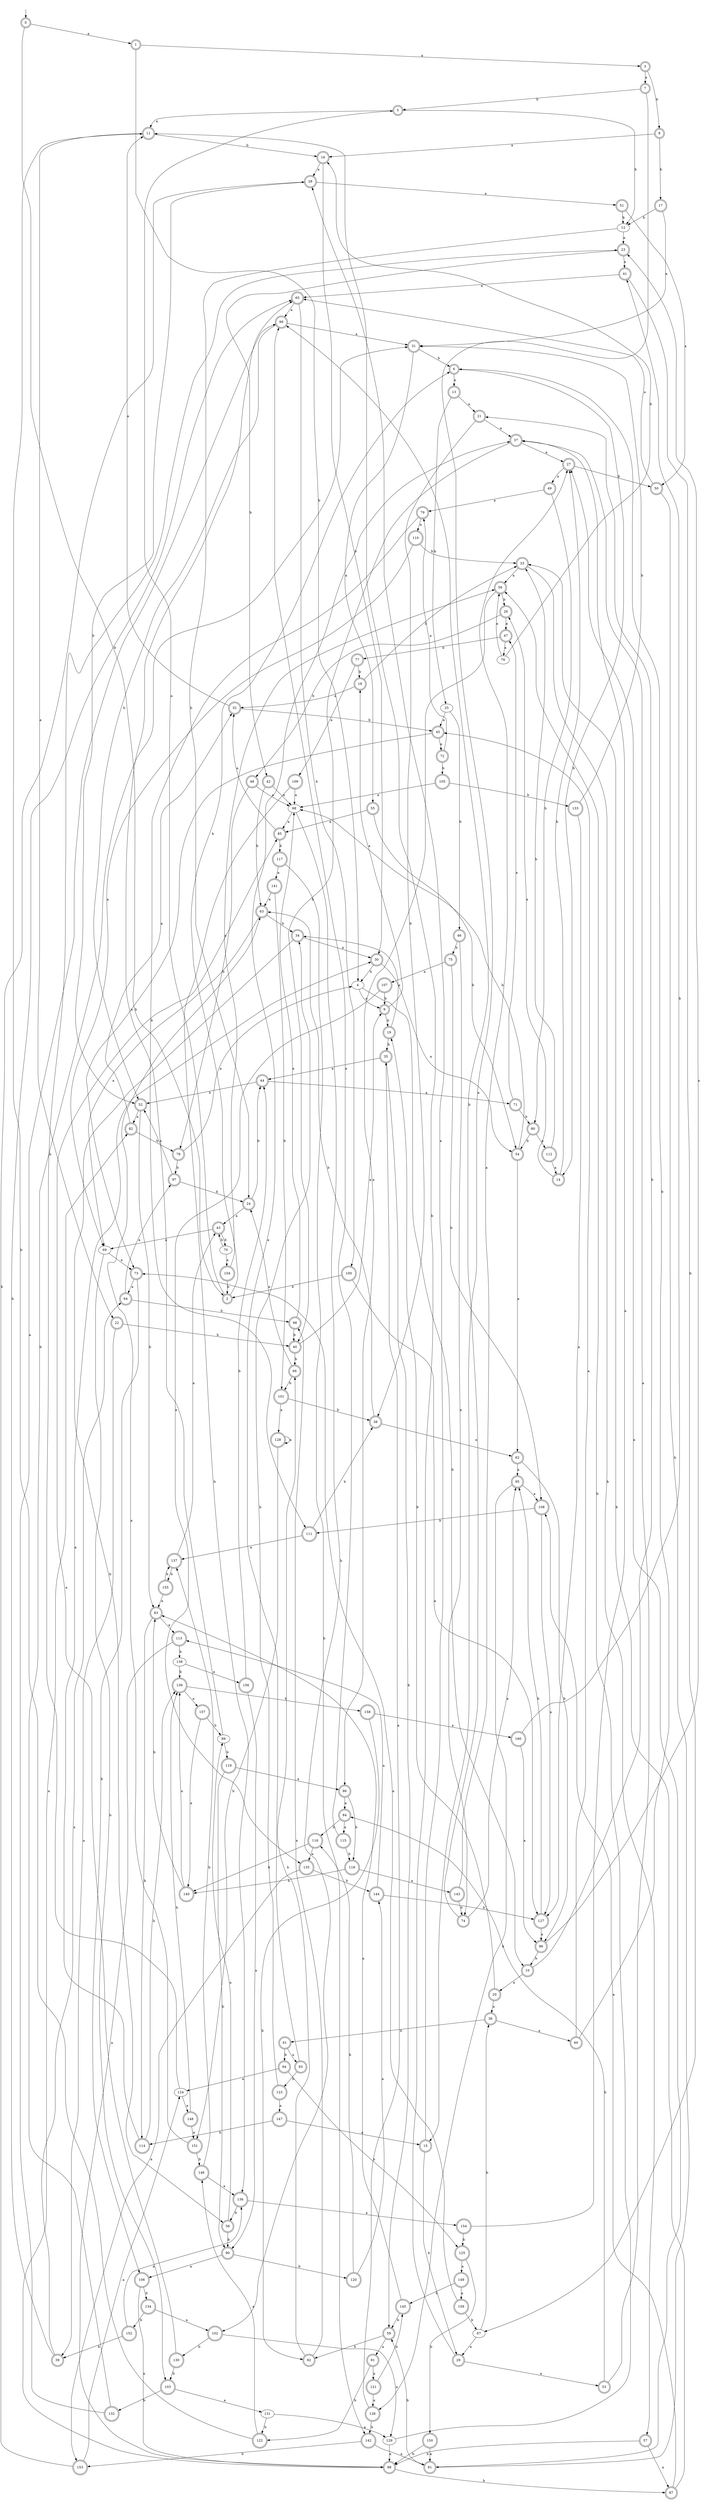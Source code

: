 digraph RandomDFA {
  __start0 [label="", shape=none];
  __start0 -> 0 [label=""];
  0 [shape=circle] [shape=doublecircle]
  0 -> 1 [label="a"]
  0 -> 2 [label="b"]
  1 [shape=doublecircle]
  1 -> 3 [label="a"]
  1 -> 4 [label="b"]
  2 [shape=doublecircle]
  2 -> 5 [label="a"]
  2 -> 6 [label="b"]
  3 [shape=doublecircle]
  3 -> 7 [label="a"]
  3 -> 8 [label="b"]
  4
  4 -> 9 [label="a"]
  4 -> 10 [label="b"]
  5 [shape=doublecircle]
  5 -> 11 [label="a"]
  5 -> 12 [label="b"]
  6 [shape=doublecircle]
  6 -> 13 [label="a"]
  6 -> 14 [label="b"]
  7 [shape=doublecircle]
  7 -> 15 [label="a"]
  7 -> 5 [label="b"]
  8 [shape=doublecircle]
  8 -> 16 [label="a"]
  8 -> 17 [label="b"]
  9 [shape=doublecircle]
  9 -> 18 [label="a"]
  9 -> 19 [label="b"]
  10 [shape=doublecircle]
  10 -> 20 [label="a"]
  10 -> 21 [label="b"]
  11 [shape=doublecircle]
  11 -> 22 [label="a"]
  11 -> 16 [label="b"]
  12
  12 -> 23 [label="a"]
  12 -> 24 [label="b"]
  13 [shape=doublecircle]
  13 -> 21 [label="a"]
  13 -> 25 [label="b"]
  14 [shape=doublecircle]
  14 -> 26 [label="a"]
  14 -> 27 [label="b"]
  15 [shape=doublecircle]
  15 -> 28 [label="a"]
  15 -> 29 [label="b"]
  16 [shape=doublecircle]
  16 -> 28 [label="a"]
  16 -> 30 [label="b"]
  17 [shape=doublecircle]
  17 -> 31 [label="a"]
  17 -> 12 [label="b"]
  18 [shape=doublecircle]
  18 -> 32 [label="a"]
  18 -> 33 [label="b"]
  19 [shape=doublecircle]
  19 -> 34 [label="a"]
  19 -> 35 [label="b"]
  20 [shape=doublecircle]
  20 -> 36 [label="a"]
  20 -> 19 [label="b"]
  21 [shape=doublecircle]
  21 -> 37 [label="a"]
  21 -> 38 [label="b"]
  22 [shape=doublecircle]
  22 -> 39 [label="a"]
  22 -> 40 [label="b"]
  23 [shape=doublecircle]
  23 -> 41 [label="a"]
  23 -> 42 [label="b"]
  24 [shape=doublecircle]
  24 -> 43 [label="a"]
  24 -> 44 [label="b"]
  25
  25 -> 45 [label="a"]
  25 -> 46 [label="b"]
  26 [shape=doublecircle]
  26 -> 47 [label="a"]
  26 -> 48 [label="b"]
  27 [shape=doublecircle]
  27 -> 49 [label="a"]
  27 -> 50 [label="b"]
  28 [shape=doublecircle]
  28 -> 51 [label="a"]
  28 -> 52 [label="b"]
  29 [shape=doublecircle]
  29 -> 53 [label="a"]
  29 -> 11 [label="b"]
  30 [shape=doublecircle]
  30 -> 54 [label="a"]
  30 -> 4 [label="b"]
  31 [shape=doublecircle]
  31 -> 55 [label="a"]
  31 -> 6 [label="b"]
  32 [shape=doublecircle]
  32 -> 11 [label="a"]
  32 -> 45 [label="b"]
  33 [shape=doublecircle]
  33 -> 56 [label="a"]
  33 -> 57 [label="b"]
  34 [shape=doublecircle]
  34 -> 30 [label="a"]
  34 -> 58 [label="b"]
  35 [shape=doublecircle]
  35 -> 44 [label="a"]
  35 -> 59 [label="b"]
  36 [shape=doublecircle]
  36 -> 60 [label="a"]
  36 -> 61 [label="b"]
  37 [shape=doublecircle]
  37 -> 27 [label="a"]
  37 -> 40 [label="b"]
  38 [shape=doublecircle]
  38 -> 62 [label="a"]
  38 -> 63 [label="b"]
  39 [shape=doublecircle]
  39 -> 64 [label="a"]
  39 -> 65 [label="b"]
  40 [shape=doublecircle]
  40 -> 9 [label="a"]
  40 -> 66 [label="b"]
  41 [shape=doublecircle]
  41 -> 65 [label="a"]
  41 -> 67 [label="b"]
  42 [shape=doublecircle]
  42 -> 68 [label="a"]
  42 -> 63 [label="b"]
  43 [shape=doublecircle]
  43 -> 69 [label="a"]
  43 -> 70 [label="b"]
  44 [shape=doublecircle]
  44 -> 71 [label="a"]
  44 -> 52 [label="b"]
  45 [shape=doublecircle]
  45 -> 72 [label="a"]
  45 -> 73 [label="b"]
  46 [shape=doublecircle]
  46 -> 74 [label="a"]
  46 -> 75 [label="b"]
  47 [shape=doublecircle]
  47 -> 76 [label="a"]
  47 -> 77 [label="b"]
  48 [shape=doublecircle]
  48 -> 68 [label="a"]
  48 -> 78 [label="b"]
  49 [shape=doublecircle]
  49 -> 79 [label="a"]
  49 -> 80 [label="b"]
  50 [shape=doublecircle]
  50 -> 65 [label="a"]
  50 -> 81 [label="b"]
  51 [shape=doublecircle]
  51 -> 50 [label="a"]
  51 -> 12 [label="b"]
  52 [shape=doublecircle]
  52 -> 82 [label="a"]
  52 -> 83 [label="b"]
  53 [shape=doublecircle]
  53 -> 37 [label="a"]
  53 -> 84 [label="b"]
  54 [shape=doublecircle]
  54 -> 62 [label="a"]
  54 -> 68 [label="b"]
  55 [shape=doublecircle]
  55 -> 85 [label="a"]
  55 -> 54 [label="b"]
  56 [shape=doublecircle]
  56 -> 86 [label="a"]
  56 -> 26 [label="b"]
  57 [shape=doublecircle]
  57 -> 87 [label="a"]
  57 -> 88 [label="b"]
  58 [shape=doublecircle]
  58 -> 89 [label="a"]
  58 -> 90 [label="b"]
  59 [shape=doublecircle]
  59 -> 91 [label="a"]
  59 -> 92 [label="b"]
  60 [shape=doublecircle]
  60 -> 45 [label="a"]
  60 -> 6 [label="b"]
  61 [shape=doublecircle]
  61 -> 93 [label="a"]
  61 -> 94 [label="b"]
  62 [shape=doublecircle]
  62 -> 95 [label="a"]
  62 -> 96 [label="b"]
  63 [shape=doublecircle]
  63 -> 69 [label="a"]
  63 -> 34 [label="b"]
  64 [shape=doublecircle]
  64 -> 97 [label="a"]
  64 -> 98 [label="b"]
  65 [shape=doublecircle]
  65 -> 99 [label="a"]
  65 -> 100 [label="b"]
  66 [shape=doublecircle]
  66 -> 24 [label="a"]
  66 -> 101 [label="b"]
  67
  67 -> 29 [label="a"]
  67 -> 36 [label="b"]
  68
  68 -> 85 [label="a"]
  68 -> 102 [label="b"]
  69
  69 -> 73 [label="a"]
  69 -> 103 [label="b"]
  70
  70 -> 104 [label="a"]
  70 -> 43 [label="b"]
  71 [shape=doublecircle]
  71 -> 47 [label="a"]
  71 -> 80 [label="b"]
  72 [shape=doublecircle]
  72 -> 79 [label="a"]
  72 -> 105 [label="b"]
  73 [shape=doublecircle]
  73 -> 64 [label="a"]
  73 -> 106 [label="b"]
  74 [shape=doublecircle]
  74 -> 95 [label="a"]
  74 -> 99 [label="b"]
  75 [shape=doublecircle]
  75 -> 107 [label="a"]
  75 -> 108 [label="b"]
  76
  76 -> 56 [label="a"]
  76 -> 16 [label="b"]
  77 [shape=doublecircle]
  77 -> 109 [label="a"]
  77 -> 18 [label="b"]
  78 [shape=doublecircle]
  78 -> 4 [label="a"]
  78 -> 97 [label="b"]
  79 [shape=doublecircle]
  79 -> 110 [label="a"]
  79 -> 111 [label="b"]
  80 [shape=doublecircle]
  80 -> 112 [label="a"]
  80 -> 54 [label="b"]
  81 [shape=doublecircle]
  81 -> 27 [label="a"]
  81 -> 59 [label="b"]
  82 [shape=doublecircle]
  82 -> 32 [label="a"]
  82 -> 78 [label="b"]
  83 [shape=doublecircle]
  83 -> 113 [label="a"]
  83 -> 114 [label="b"]
  84 [shape=doublecircle]
  84 -> 115 [label="a"]
  84 -> 116 [label="b"]
  85 [shape=doublecircle]
  85 -> 32 [label="a"]
  85 -> 117 [label="b"]
  86 [shape=doublecircle]
  86 -> 84 [label="a"]
  86 -> 118 [label="b"]
  87 [shape=doublecircle]
  87 -> 108 [label="a"]
  87 -> 33 [label="b"]
  88 [shape=doublecircle]
  88 -> 82 [label="a"]
  88 -> 87 [label="b"]
  89
  89 -> 65 [label="a"]
  89 -> 119 [label="b"]
  90 [shape=doublecircle]
  90 -> 106 [label="a"]
  90 -> 120 [label="b"]
  91 [shape=doublecircle]
  91 -> 121 [label="a"]
  91 -> 122 [label="b"]
  92 [shape=doublecircle]
  92 -> 98 [label="a"]
  92 -> 66 [label="b"]
  93 [shape=doublecircle]
  93 -> 37 [label="a"]
  93 -> 123 [label="b"]
  94 [shape=doublecircle]
  94 -> 124 [label="a"]
  94 -> 125 [label="b"]
  95 [shape=doublecircle]
  95 -> 108 [label="a"]
  95 -> 126 [label="b"]
  96 [shape=doublecircle]
  96 -> 23 [label="a"]
  96 -> 10 [label="b"]
  97 [shape=doublecircle]
  97 -> 52 [label="a"]
  97 -> 24 [label="b"]
  98 [shape=doublecircle]
  98 -> 68 [label="a"]
  98 -> 40 [label="b"]
  99 [shape=doublecircle]
  99 -> 31 [label="a"]
  99 -> 52 [label="b"]
  100 [shape=doublecircle]
  100 -> 127 [label="a"]
  100 -> 2 [label="b"]
  101 [shape=doublecircle]
  101 -> 128 [label="a"]
  101 -> 38 [label="b"]
  102 [shape=doublecircle]
  102 -> 129 [label="a"]
  102 -> 130 [label="b"]
  103 [shape=doublecircle]
  103 -> 131 [label="a"]
  103 -> 132 [label="b"]
  104 [shape=doublecircle]
  104 -> 56 [label="a"]
  104 -> 2 [label="b"]
  105 [shape=doublecircle]
  105 -> 68 [label="a"]
  105 -> 133 [label="b"]
  106 [shape=doublecircle]
  106 -> 88 [label="a"]
  106 -> 134 [label="b"]
  107 [shape=doublecircle]
  107 -> 135 [label="a"]
  107 -> 9 [label="b"]
  108 [shape=doublecircle]
  108 -> 127 [label="a"]
  108 -> 111 [label="b"]
  109 [shape=doublecircle]
  109 -> 68 [label="a"]
  109 -> 136 [label="b"]
  110 [shape=doublecircle]
  110 -> 69 [label="a"]
  110 -> 33 [label="b"]
  111 [shape=doublecircle]
  111 -> 137 [label="a"]
  111 -> 38 [label="b"]
  112 [shape=doublecircle]
  112 -> 14 [label="a"]
  112 -> 33 [label="b"]
  113 [shape=doublecircle]
  113 -> 88 [label="a"]
  113 -> 138 [label="b"]
  114 [shape=doublecircle]
  114 -> 30 [label="a"]
  114 -> 139 [label="b"]
  115 [shape=doublecircle]
  115 -> 99 [label="a"]
  115 -> 118 [label="b"]
  116 [shape=doublecircle]
  116 -> 135 [label="a"]
  116 -> 140 [label="b"]
  117 [shape=doublecircle]
  117 -> 141 [label="a"]
  117 -> 142 [label="b"]
  118 [shape=doublecircle]
  118 -> 143 [label="a"]
  118 -> 140 [label="b"]
  119 [shape=doublecircle]
  119 -> 86 [label="a"]
  119 -> 90 [label="b"]
  120 [shape=doublecircle]
  120 -> 144 [label="a"]
  120 -> 116 [label="b"]
  121 [shape=doublecircle]
  121 -> 126 [label="a"]
  121 -> 145 [label="b"]
  122 [shape=doublecircle]
  122 -> 146 [label="a"]
  122 -> 11 [label="b"]
  123 [shape=doublecircle]
  123 -> 147 [label="a"]
  123 -> 34 [label="b"]
  124
  124 -> 148 [label="a"]
  124 -> 23 [label="b"]
  125 [shape=doublecircle]
  125 -> 149 [label="a"]
  125 -> 150 [label="b"]
  126 [shape=doublecircle]
  126 -> 35 [label="a"]
  126 -> 142 [label="b"]
  127 [shape=doublecircle]
  127 -> 96 [label="a"]
  127 -> 95 [label="b"]
  128 [shape=doublecircle]
  128 -> 128 [label="a"]
  128 -> 151 [label="b"]
  129
  129 -> 88 [label="a"]
  129 -> 56 [label="b"]
  130 [shape=doublecircle]
  130 -> 85 [label="a"]
  130 -> 103 [label="b"]
  131
  131 -> 129 [label="a"]
  131 -> 122 [label="b"]
  132 [shape=doublecircle]
  132 -> 99 [label="a"]
  132 -> 31 [label="b"]
  133 [shape=doublecircle]
  133 -> 127 [label="a"]
  133 -> 31 [label="b"]
  134 [shape=doublecircle]
  134 -> 102 [label="a"]
  134 -> 152 [label="b"]
  135 [shape=doublecircle]
  135 -> 153 [label="a"]
  135 -> 144 [label="b"]
  136 [shape=doublecircle]
  136 -> 154 [label="a"]
  136 -> 58 [label="b"]
  137 [shape=doublecircle]
  137 -> 43 [label="a"]
  137 -> 155 [label="b"]
  138
  138 -> 156 [label="a"]
  138 -> 139 [label="b"]
  139 [shape=doublecircle]
  139 -> 157 [label="a"]
  139 -> 158 [label="b"]
  140 [shape=doublecircle]
  140 -> 139 [label="a"]
  140 -> 83 [label="b"]
  141 [shape=doublecircle]
  141 -> 63 [label="a"]
  141 -> 101 [label="b"]
  142 [shape=doublecircle]
  142 -> 81 [label="a"]
  142 -> 153 [label="b"]
  143 [shape=doublecircle]
  143 -> 27 [label="a"]
  143 -> 74 [label="b"]
  144 [shape=doublecircle]
  144 -> 113 [label="a"]
  144 -> 127 [label="b"]
  145 [shape=doublecircle]
  145 -> 83 [label="a"]
  145 -> 59 [label="b"]
  146 [shape=doublecircle]
  146 -> 136 [label="a"]
  146 -> 137 [label="b"]
  147 [shape=doublecircle]
  147 -> 15 [label="a"]
  147 -> 114 [label="b"]
  148 [shape=doublecircle]
  148 -> 151 [label="a"]
  148 -> 139 [label="b"]
  149 [shape=doublecircle]
  149 -> 159 [label="a"]
  149 -> 145 [label="b"]
  150 [shape=doublecircle]
  150 -> 81 [label="a"]
  150 -> 88 [label="b"]
  151 [shape=doublecircle]
  151 -> 63 [label="a"]
  151 -> 146 [label="b"]
  152 [shape=doublecircle]
  152 -> 136 [label="a"]
  152 -> 39 [label="b"]
  153 [shape=doublecircle]
  153 -> 124 [label="a"]
  153 -> 28 [label="b"]
  154 [shape=doublecircle]
  154 -> 37 [label="a"]
  154 -> 125 [label="b"]
  155 [shape=doublecircle]
  155 -> 83 [label="a"]
  155 -> 137 [label="b"]
  156 [shape=doublecircle]
  156 -> 90 [label="a"]
  156 -> 44 [label="b"]
  157 [shape=doublecircle]
  157 -> 140 [label="a"]
  157 -> 89 [label="b"]
  158 [shape=doublecircle]
  158 -> 160 [label="a"]
  158 -> 92 [label="b"]
  159 [shape=doublecircle]
  159 -> 73 [label="a"]
  159 -> 67 [label="b"]
  160 [shape=doublecircle]
  160 -> 96 [label="a"]
  160 -> 41 [label="b"]
}
